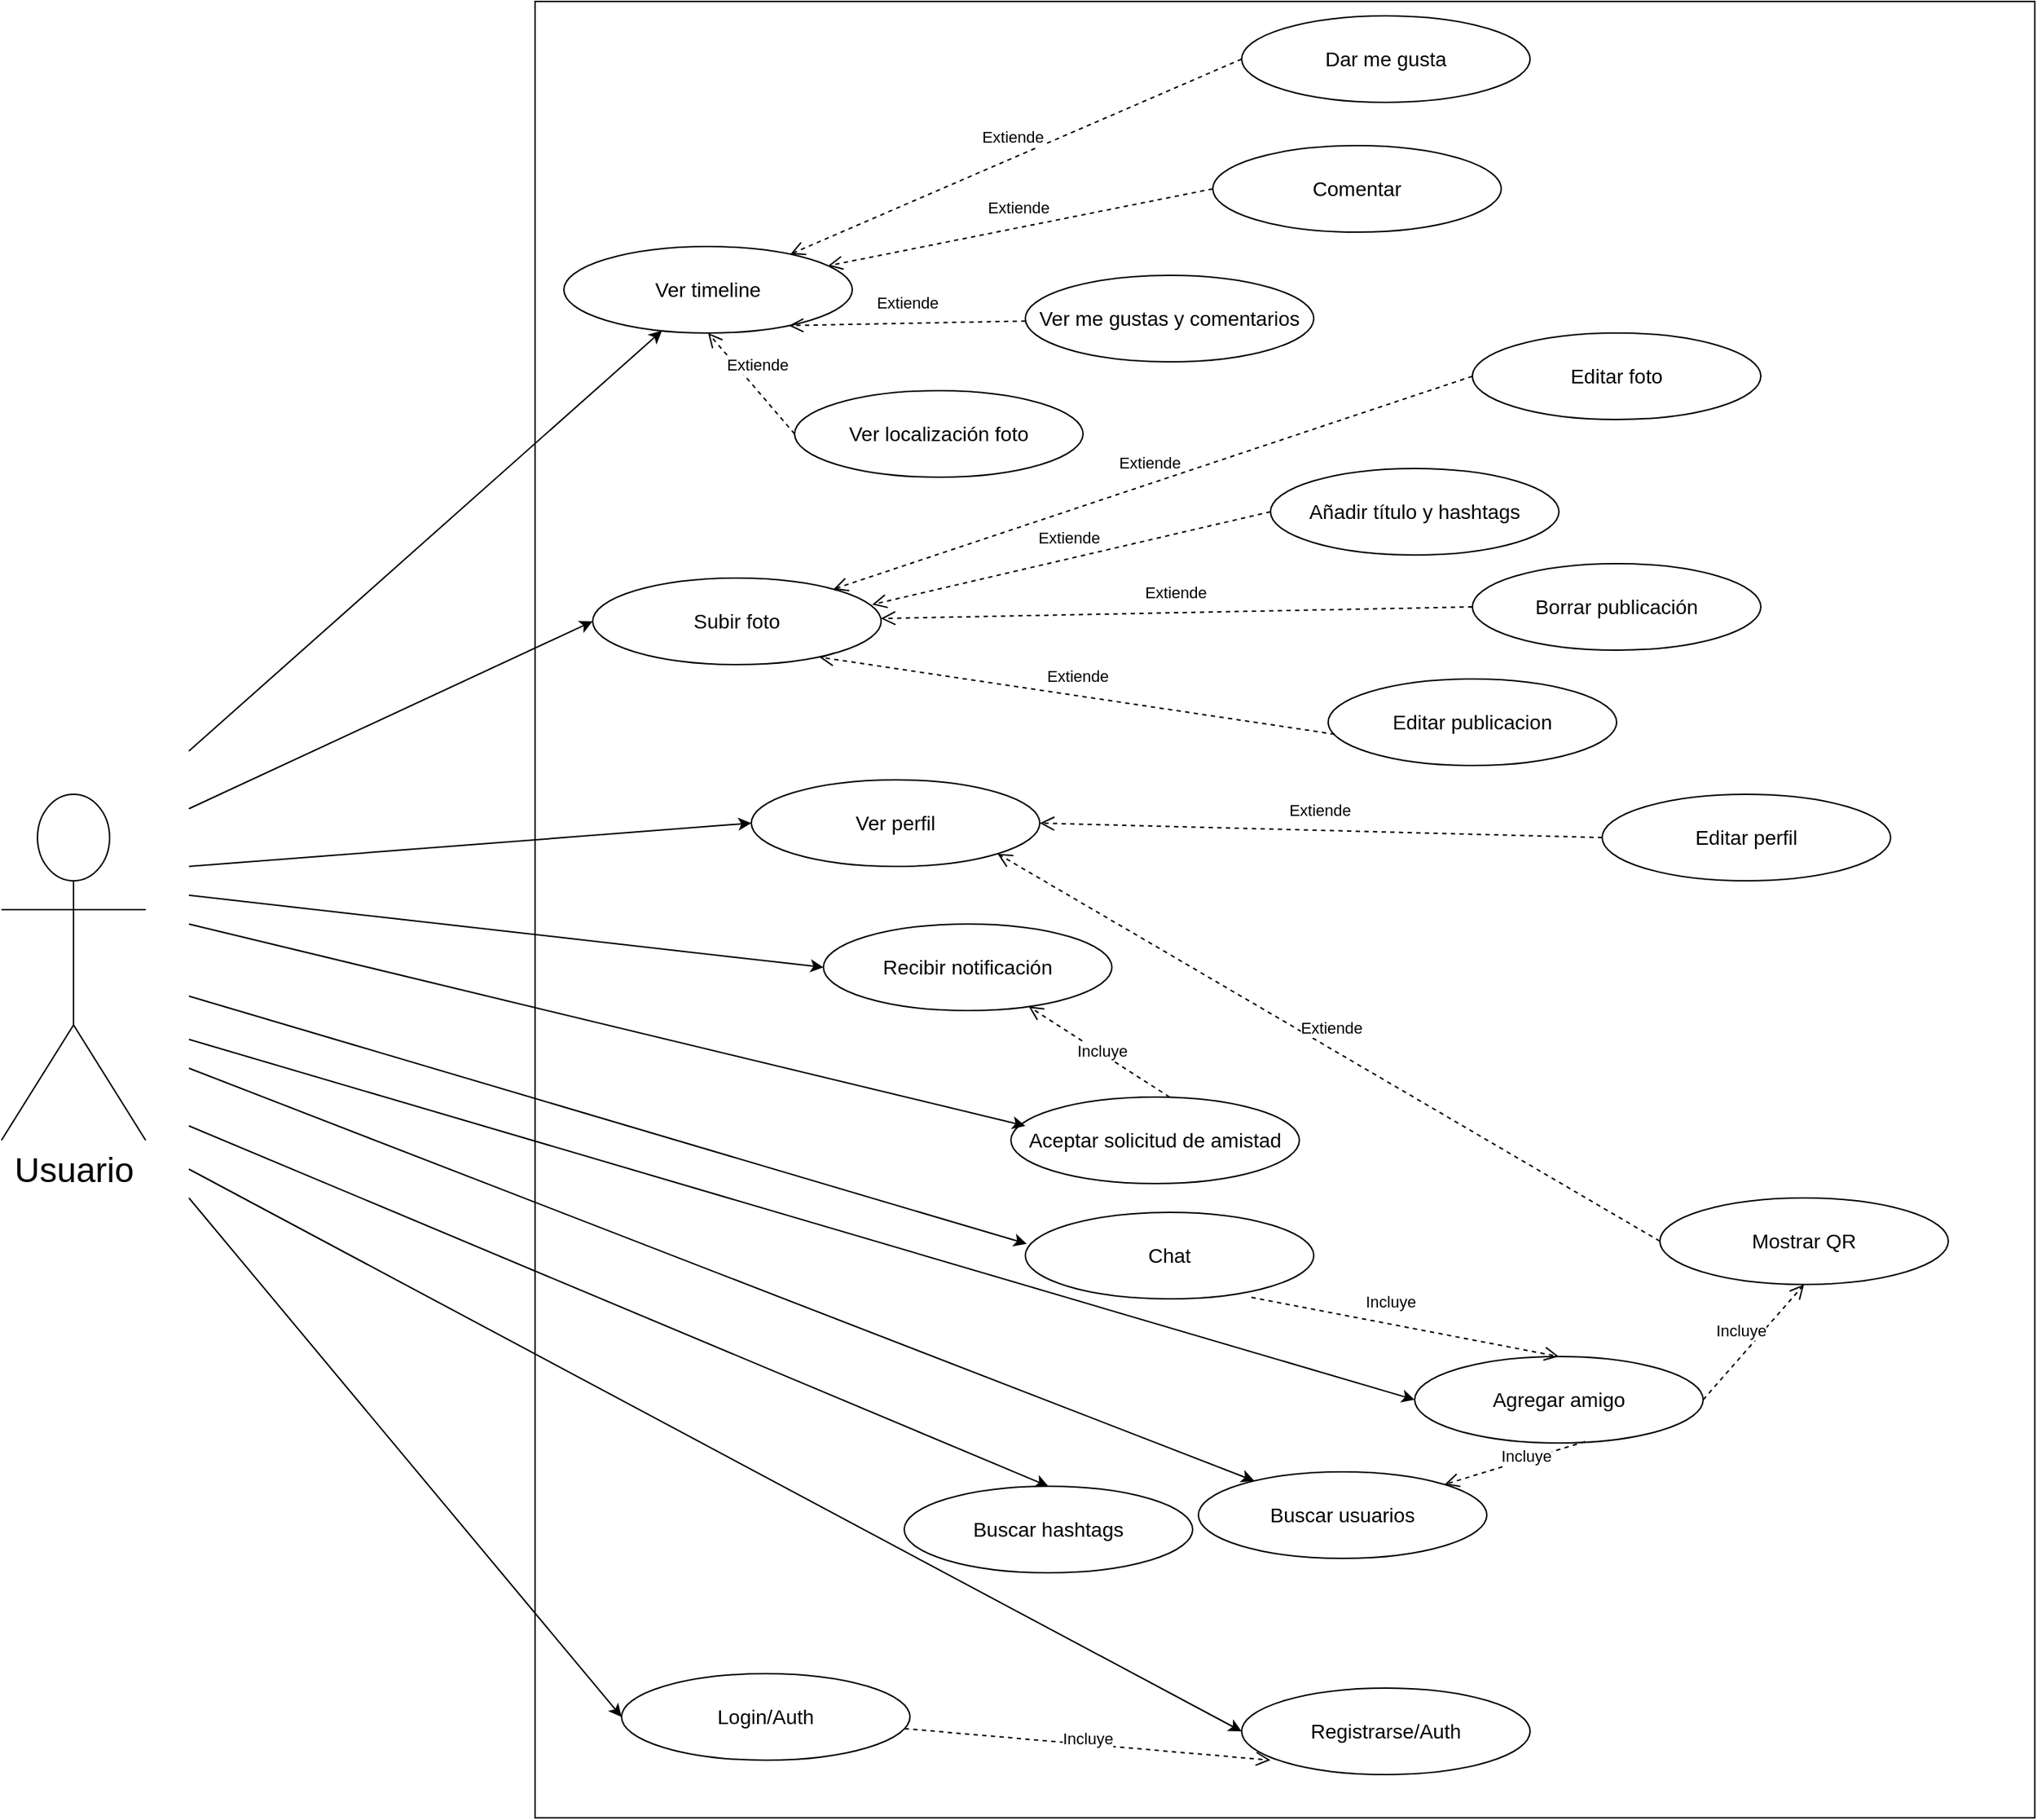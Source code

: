 <mxfile version="12.9.13" type="device"><diagram id="aCigKYo3MWbtAqlPg1q5" name="Page-1"><mxGraphModel dx="4045" dy="1053" grid="1" gridSize="10" guides="1" tooltips="1" connect="1" arrows="1" fold="1" page="1" pageScale="1" pageWidth="1169" pageHeight="827" math="0" shadow="0"><root><mxCell id="0"/><mxCell id="1" parent="0"/><mxCell id="9oPcMuIs_UwL9AAC2TUf-1" value="&lt;font style=&quot;font-size: 24px&quot;&gt;Usuario&lt;/font&gt;" style="shape=umlActor;verticalLabelPosition=bottom;labelBackgroundColor=#ffffff;verticalAlign=top;html=1;outlineConnect=0;" parent="1" vertex="1"><mxGeometry x="-1410" y="640" width="100" height="240" as="geometry"/></mxCell><mxCell id="9oPcMuIs_UwL9AAC2TUf-2" value="" style="rounded=0;whiteSpace=wrap;html=1;" parent="1" vertex="1"><mxGeometry x="-1040" y="90" width="1040" height="1260" as="geometry"/></mxCell><mxCell id="9oPcMuIs_UwL9AAC2TUf-7" value="&lt;font style=&quot;font-size: 14px&quot;&gt;Ver timeline&lt;/font&gt;" style="ellipse;whiteSpace=wrap;html=1;" parent="1" vertex="1"><mxGeometry x="-1020" y="260" width="200" height="60" as="geometry"/></mxCell><mxCell id="9oPcMuIs_UwL9AAC2TUf-10" value="&lt;font style=&quot;font-size: 14px&quot;&gt;Registrarse/Auth&lt;/font&gt;" style="ellipse;whiteSpace=wrap;html=1;" parent="1" vertex="1"><mxGeometry x="-550" y="1260" width="200" height="60" as="geometry"/></mxCell><mxCell id="9oPcMuIs_UwL9AAC2TUf-11" value="&lt;font style=&quot;font-size: 14px&quot;&gt;Login/Auth&lt;/font&gt;" style="ellipse;whiteSpace=wrap;html=1;" parent="1" vertex="1"><mxGeometry x="-980" y="1250" width="200" height="60" as="geometry"/></mxCell><mxCell id="9oPcMuIs_UwL9AAC2TUf-12" value="&lt;font style=&quot;font-size: 14px&quot;&gt;Dar me gusta&lt;/font&gt;" style="ellipse;whiteSpace=wrap;html=1;" parent="1" vertex="1"><mxGeometry x="-550" y="100" width="200" height="60" as="geometry"/></mxCell><mxCell id="9oPcMuIs_UwL9AAC2TUf-13" value="&lt;font style=&quot;font-size: 14px&quot;&gt;Comentar&lt;/font&gt;" style="ellipse;whiteSpace=wrap;html=1;" parent="1" vertex="1"><mxGeometry x="-570" y="190" width="200" height="60" as="geometry"/></mxCell><mxCell id="9oPcMuIs_UwL9AAC2TUf-14" value="&lt;font style=&quot;font-size: 14px&quot;&gt;Ver me gustas y comentarios&lt;/font&gt;" style="ellipse;whiteSpace=wrap;html=1;" parent="1" vertex="1"><mxGeometry x="-700" y="280" width="200" height="60" as="geometry"/></mxCell><mxCell id="9oPcMuIs_UwL9AAC2TUf-15" value="&lt;font style=&quot;font-size: 14px&quot;&gt;Ver localización foto&lt;/font&gt;" style="ellipse;whiteSpace=wrap;html=1;" parent="1" vertex="1"><mxGeometry x="-860" y="360" width="200" height="60" as="geometry"/></mxCell><mxCell id="9oPcMuIs_UwL9AAC2TUf-16" value="&lt;font style=&quot;font-size: 14px&quot;&gt;Subir foto&lt;/font&gt;" style="ellipse;whiteSpace=wrap;html=1;" parent="1" vertex="1"><mxGeometry x="-1000" y="490" width="200" height="60" as="geometry"/></mxCell><mxCell id="9oPcMuIs_UwL9AAC2TUf-17" value="&lt;font style=&quot;font-size: 14px&quot;&gt;Editar foto&lt;/font&gt;" style="ellipse;whiteSpace=wrap;html=1;" parent="1" vertex="1"><mxGeometry x="-390" y="320" width="200" height="60" as="geometry"/></mxCell><mxCell id="9oPcMuIs_UwL9AAC2TUf-18" value="&lt;font style=&quot;font-size: 14px&quot;&gt;Editar publicacion&lt;/font&gt;" style="ellipse;whiteSpace=wrap;html=1;" parent="1" vertex="1"><mxGeometry x="-490" y="560" width="200" height="60" as="geometry"/></mxCell><mxCell id="9oPcMuIs_UwL9AAC2TUf-19" value="&lt;font style=&quot;font-size: 14px&quot;&gt;Borrar publicación&lt;/font&gt;" style="ellipse;whiteSpace=wrap;html=1;" parent="1" vertex="1"><mxGeometry x="-390" y="480" width="200" height="60" as="geometry"/></mxCell><mxCell id="9oPcMuIs_UwL9AAC2TUf-21" style="edgeStyle=orthogonalEdgeStyle;rounded=0;orthogonalLoop=1;jettySize=auto;html=1;exitX=0.5;exitY=1;exitDx=0;exitDy=0;" parent="1" source="9oPcMuIs_UwL9AAC2TUf-19" target="9oPcMuIs_UwL9AAC2TUf-19" edge="1"><mxGeometry relative="1" as="geometry"/></mxCell><mxCell id="9oPcMuIs_UwL9AAC2TUf-22" value="&lt;font style=&quot;font-size: 14px&quot;&gt;Ver perfil&lt;/font&gt;" style="ellipse;whiteSpace=wrap;html=1;" parent="1" vertex="1"><mxGeometry x="-890" y="630" width="200" height="60" as="geometry"/></mxCell><mxCell id="9oPcMuIs_UwL9AAC2TUf-23" value="&lt;font style=&quot;font-size: 14px&quot;&gt;Editar perfil&lt;/font&gt;" style="ellipse;whiteSpace=wrap;html=1;" parent="1" vertex="1"><mxGeometry x="-300" y="640" width="200" height="60" as="geometry"/></mxCell><mxCell id="9oPcMuIs_UwL9AAC2TUf-25" value="&lt;font style=&quot;font-size: 14px&quot;&gt;Mostrar QR&lt;/font&gt;" style="ellipse;whiteSpace=wrap;html=1;" parent="1" vertex="1"><mxGeometry x="-260" y="920" width="200" height="60" as="geometry"/></mxCell><mxCell id="9oPcMuIs_UwL9AAC2TUf-26" value="&lt;font style=&quot;font-size: 14px&quot;&gt;Agregar amigo&lt;/font&gt;" style="ellipse;whiteSpace=wrap;html=1;" parent="1" vertex="1"><mxGeometry x="-430" y="1030" width="200" height="60" as="geometry"/></mxCell><mxCell id="9oPcMuIs_UwL9AAC2TUf-27" value="&lt;font style=&quot;font-size: 14px&quot;&gt;Buscar hashtags&lt;/font&gt;" style="ellipse;whiteSpace=wrap;html=1;" parent="1" vertex="1"><mxGeometry x="-784" y="1120" width="200" height="60" as="geometry"/></mxCell><mxCell id="9oPcMuIs_UwL9AAC2TUf-28" value="&lt;font style=&quot;font-size: 14px&quot;&gt;Buscar usuarios&lt;/font&gt;" style="ellipse;whiteSpace=wrap;html=1;" parent="1" vertex="1"><mxGeometry x="-580" y="1110" width="200" height="60" as="geometry"/></mxCell><mxCell id="9oPcMuIs_UwL9AAC2TUf-29" value="&lt;span style=&quot;font-size: 14px&quot;&gt;Chat&lt;/span&gt;" style="ellipse;whiteSpace=wrap;html=1;" parent="1" vertex="1"><mxGeometry x="-700" y="930" width="200" height="60" as="geometry"/></mxCell><mxCell id="9oPcMuIs_UwL9AAC2TUf-30" value="&lt;font style=&quot;font-size: 14px&quot;&gt;Recibir notificación&lt;/font&gt;" style="ellipse;whiteSpace=wrap;html=1;" parent="1" vertex="1"><mxGeometry x="-840" y="730" width="200" height="60" as="geometry"/></mxCell><mxCell id="9oPcMuIs_UwL9AAC2TUf-31" value="&lt;font style=&quot;font-size: 14px&quot;&gt;Aceptar solicitud de amistad&lt;/font&gt;" style="ellipse;whiteSpace=wrap;html=1;" parent="1" vertex="1"><mxGeometry x="-710" y="850" width="200" height="60" as="geometry"/></mxCell><mxCell id="9oPcMuIs_UwL9AAC2TUf-32" value="&lt;font style=&quot;font-size: 14px&quot;&gt;Añadir título y hashtags&lt;/font&gt;" style="ellipse;whiteSpace=wrap;html=1;" parent="1" vertex="1"><mxGeometry x="-530" y="414" width="200" height="60" as="geometry"/></mxCell><mxCell id="9oPcMuIs_UwL9AAC2TUf-35" value="" style="endArrow=classic;html=1;" parent="1" target="9oPcMuIs_UwL9AAC2TUf-7" edge="1"><mxGeometry width="50" height="50" relative="1" as="geometry"><mxPoint x="-1280" y="610" as="sourcePoint"/><mxPoint x="-1220" y="389" as="targetPoint"/></mxGeometry></mxCell><mxCell id="9oPcMuIs_UwL9AAC2TUf-37" value="Extiende" style="html=1;verticalAlign=bottom;endArrow=open;dashed=1;endSize=8;exitX=0;exitY=0.5;exitDx=0;exitDy=0;" parent="1" source="9oPcMuIs_UwL9AAC2TUf-12" target="9oPcMuIs_UwL9AAC2TUf-7" edge="1"><mxGeometry x="0.005" y="-5" relative="1" as="geometry"><mxPoint x="-630" y="110" as="sourcePoint"/><mxPoint x="-710" y="110" as="targetPoint"/><mxPoint as="offset"/></mxGeometry></mxCell><mxCell id="9oPcMuIs_UwL9AAC2TUf-38" value="Extiende" style="html=1;verticalAlign=bottom;endArrow=open;dashed=1;endSize=8;exitX=0;exitY=0.5;exitDx=0;exitDy=0;" parent="1" source="9oPcMuIs_UwL9AAC2TUf-13" target="9oPcMuIs_UwL9AAC2TUf-7" edge="1"><mxGeometry x="0.005" y="-5" relative="1" as="geometry"><mxPoint x="-620.0" y="200" as="sourcePoint"/><mxPoint x="-875.846" y="269.873" as="targetPoint"/><mxPoint as="offset"/></mxGeometry></mxCell><mxCell id="9oPcMuIs_UwL9AAC2TUf-41" value="Extiende" style="html=1;verticalAlign=bottom;endArrow=open;dashed=1;endSize=8;entryX=0.78;entryY=0.914;entryDx=0;entryDy=0;entryPerimeter=0;" parent="1" source="9oPcMuIs_UwL9AAC2TUf-14" target="9oPcMuIs_UwL9AAC2TUf-7" edge="1"><mxGeometry x="0.005" y="-5" relative="1" as="geometry"><mxPoint x="-639.55" y="266.42" as="sourcePoint"/><mxPoint x="-870.0" y="273.576" as="targetPoint"/><mxPoint as="offset"/></mxGeometry></mxCell><mxCell id="9oPcMuIs_UwL9AAC2TUf-42" value="Extiende" style="html=1;verticalAlign=bottom;endArrow=open;dashed=1;endSize=8;exitX=0;exitY=0.5;exitDx=0;exitDy=0;entryX=0.5;entryY=1;entryDx=0;entryDy=0;" parent="1" source="9oPcMuIs_UwL9AAC2TUf-15" target="9oPcMuIs_UwL9AAC2TUf-7" edge="1"><mxGeometry x="0.005" y="-5" relative="1" as="geometry"><mxPoint x="-619.55" y="316.42" as="sourcePoint"/><mxPoint x="-850.0" y="323.576" as="targetPoint"/><mxPoint as="offset"/></mxGeometry></mxCell><mxCell id="9oPcMuIs_UwL9AAC2TUf-43" value="" style="endArrow=classic;html=1;entryX=0;entryY=0.5;entryDx=0;entryDy=0;" parent="1" target="9oPcMuIs_UwL9AAC2TUf-10" edge="1"><mxGeometry width="50" height="50" relative="1" as="geometry"><mxPoint x="-1280" y="900" as="sourcePoint"/><mxPoint x="-918.735" y="218.735" as="targetPoint"/></mxGeometry></mxCell><mxCell id="9oPcMuIs_UwL9AAC2TUf-44" value="" style="endArrow=classic;html=1;entryX=0;entryY=0.5;entryDx=0;entryDy=0;" parent="1" target="9oPcMuIs_UwL9AAC2TUf-11" edge="1"><mxGeometry width="50" height="50" relative="1" as="geometry"><mxPoint x="-1280" y="920" as="sourcePoint"/><mxPoint x="-890.0" y="1045" as="targetPoint"/></mxGeometry></mxCell><mxCell id="9oPcMuIs_UwL9AAC2TUf-45" value="Incluye" style="html=1;verticalAlign=bottom;endArrow=open;dashed=1;endSize=8;entryX=0.1;entryY=0.833;entryDx=0;entryDy=0;entryPerimeter=0;" parent="1" source="9oPcMuIs_UwL9AAC2TUf-11" target="9oPcMuIs_UwL9AAC2TUf-10" edge="1"><mxGeometry x="0.005" y="-5" relative="1" as="geometry"><mxPoint x="-400.0" y="1090.0" as="sourcePoint"/><mxPoint x="-670.0" y="980" as="targetPoint"/><mxPoint as="offset"/></mxGeometry></mxCell><mxCell id="9oPcMuIs_UwL9AAC2TUf-46" value="" style="endArrow=classic;html=1;entryX=0;entryY=0.5;entryDx=0;entryDy=0;" parent="1" target="9oPcMuIs_UwL9AAC2TUf-16" edge="1"><mxGeometry width="50" height="50" relative="1" as="geometry"><mxPoint x="-1280" y="650" as="sourcePoint"/><mxPoint x="-900" y="920" as="targetPoint"/></mxGeometry></mxCell><mxCell id="9oPcMuIs_UwL9AAC2TUf-47" value="Extiende" style="html=1;verticalAlign=bottom;endArrow=open;dashed=1;endSize=8;exitX=0;exitY=0.5;exitDx=0;exitDy=0;" parent="1" source="9oPcMuIs_UwL9AAC2TUf-17" target="9oPcMuIs_UwL9AAC2TUf-16" edge="1"><mxGeometry x="0.005" y="-5" relative="1" as="geometry"><mxPoint x="-710" y="414.0" as="sourcePoint"/><mxPoint x="-980" y="304.0" as="targetPoint"/><mxPoint as="offset"/></mxGeometry></mxCell><mxCell id="9oPcMuIs_UwL9AAC2TUf-48" value="Extiende" style="html=1;verticalAlign=bottom;endArrow=open;dashed=1;endSize=8;exitX=0;exitY=0.5;exitDx=0;exitDy=0;entryX=0.969;entryY=0.306;entryDx=0;entryDy=0;entryPerimeter=0;" parent="1" source="9oPcMuIs_UwL9AAC2TUf-32" target="9oPcMuIs_UwL9AAC2TUf-16" edge="1"><mxGeometry x="0.005" y="-5" relative="1" as="geometry"><mxPoint x="-675" y="420.0" as="sourcePoint"/><mxPoint x="-839.371" y="504.129" as="targetPoint"/><mxPoint as="offset"/></mxGeometry></mxCell><mxCell id="9oPcMuIs_UwL9AAC2TUf-49" value="Extiende" style="html=1;verticalAlign=bottom;endArrow=open;dashed=1;endSize=8;exitX=0;exitY=0.5;exitDx=0;exitDy=0;exitPerimeter=0;" parent="1" source="9oPcMuIs_UwL9AAC2TUf-19" target="9oPcMuIs_UwL9AAC2TUf-16" edge="1"><mxGeometry x="0.005" y="-5" relative="1" as="geometry"><mxPoint x="-685" y="555.87" as="sourcePoint"/><mxPoint x="-849.371" y="639.999" as="targetPoint"/><mxPoint as="offset"/></mxGeometry></mxCell><mxCell id="9oPcMuIs_UwL9AAC2TUf-50" value="Extiende" style="html=1;verticalAlign=bottom;endArrow=open;dashed=1;endSize=8;exitX=0.023;exitY=0.639;exitDx=0;exitDy=0;exitPerimeter=0;entryX=0.786;entryY=0.914;entryDx=0;entryDy=0;entryPerimeter=0;" parent="1" source="9oPcMuIs_UwL9AAC2TUf-18" target="9oPcMuIs_UwL9AAC2TUf-16" edge="1"><mxGeometry x="0.005" y="-5" relative="1" as="geometry"><mxPoint x="-705.63" y="615.87" as="sourcePoint"/><mxPoint x="-870.001" y="699.999" as="targetPoint"/><mxPoint as="offset"/></mxGeometry></mxCell><mxCell id="9oPcMuIs_UwL9AAC2TUf-52" value="" style="endArrow=classic;html=1;entryX=0;entryY=0.5;entryDx=0;entryDy=0;" parent="1" target="9oPcMuIs_UwL9AAC2TUf-22" edge="1"><mxGeometry width="50" height="50" relative="1" as="geometry"><mxPoint x="-1280" y="690" as="sourcePoint"/><mxPoint x="-910" y="1110" as="targetPoint"/></mxGeometry></mxCell><mxCell id="9oPcMuIs_UwL9AAC2TUf-53" value="Extiende" style="html=1;verticalAlign=bottom;endArrow=open;dashed=1;endSize=8;exitX=0;exitY=0.5;exitDx=0;exitDy=0;entryX=1;entryY=0.5;entryDx=0;entryDy=0;" parent="1" source="9oPcMuIs_UwL9AAC2TUf-23" target="9oPcMuIs_UwL9AAC2TUf-22" edge="1"><mxGeometry x="0.005" y="-5" relative="1" as="geometry"><mxPoint x="-343.8" y="710.0" as="sourcePoint"/><mxPoint x="-480" y="739" as="targetPoint"/><mxPoint as="offset"/></mxGeometry></mxCell><mxCell id="9oPcMuIs_UwL9AAC2TUf-54" value="Extiende" style="html=1;verticalAlign=bottom;endArrow=open;dashed=1;endSize=8;exitX=0;exitY=0.5;exitDx=0;exitDy=0;entryX=1;entryY=1;entryDx=0;entryDy=0;" parent="1" source="9oPcMuIs_UwL9AAC2TUf-25" target="9oPcMuIs_UwL9AAC2TUf-22" edge="1"><mxGeometry x="0.005" y="-5" relative="1" as="geometry"><mxPoint x="-290" y="827.0" as="sourcePoint"/><mxPoint x="-470" y="896.0" as="targetPoint"/><mxPoint as="offset"/></mxGeometry></mxCell><mxCell id="9oPcMuIs_UwL9AAC2TUf-55" value="" style="endArrow=classic;html=1;entryX=0;entryY=0.5;entryDx=0;entryDy=0;" parent="1" target="9oPcMuIs_UwL9AAC2TUf-30" edge="1"><mxGeometry width="50" height="50" relative="1" as="geometry"><mxPoint x="-1280" y="710" as="sourcePoint"/><mxPoint x="-680.0" y="810.0" as="targetPoint"/></mxGeometry></mxCell><mxCell id="9oPcMuIs_UwL9AAC2TUf-56" value="" style="endArrow=classic;html=1;entryX=0.05;entryY=0.333;entryDx=0;entryDy=0;entryPerimeter=0;" parent="1" target="9oPcMuIs_UwL9AAC2TUf-31" edge="1"><mxGeometry width="50" height="50" relative="1" as="geometry"><mxPoint x="-1280" y="730" as="sourcePoint"/><mxPoint x="-700.0" y="870" as="targetPoint"/></mxGeometry></mxCell><mxCell id="9oPcMuIs_UwL9AAC2TUf-57" value="Incluye" style="html=1;verticalAlign=bottom;endArrow=open;dashed=1;endSize=8;exitX=0.55;exitY=0;exitDx=0;exitDy=0;exitPerimeter=0;" parent="1" source="9oPcMuIs_UwL9AAC2TUf-31" target="9oPcMuIs_UwL9AAC2TUf-30" edge="1"><mxGeometry x="-0.113" y="6" relative="1" as="geometry"><mxPoint x="-480.0" y="1058.79" as="sourcePoint"/><mxPoint x="-719.289" y="880.003" as="targetPoint"/><mxPoint as="offset"/></mxGeometry></mxCell><mxCell id="9oPcMuIs_UwL9AAC2TUf-58" value="" style="endArrow=classic;html=1;entryX=0.005;entryY=0.364;entryDx=0;entryDy=0;entryPerimeter=0;" parent="1" target="9oPcMuIs_UwL9AAC2TUf-29" edge="1"><mxGeometry width="50" height="50" relative="1" as="geometry"><mxPoint x="-1280" y="780" as="sourcePoint"/><mxPoint x="-940" y="919.98" as="targetPoint"/></mxGeometry></mxCell><mxCell id="9oPcMuIs_UwL9AAC2TUf-59" value="" style="endArrow=classic;html=1;entryX=0;entryY=0.5;entryDx=0;entryDy=0;" parent="1" target="9oPcMuIs_UwL9AAC2TUf-26" edge="1"><mxGeometry width="50" height="50" relative="1" as="geometry"><mxPoint x="-1280" y="810" as="sourcePoint"/><mxPoint x="-730.0" y="1101.84" as="targetPoint"/></mxGeometry></mxCell><mxCell id="9oPcMuIs_UwL9AAC2TUf-60" value="Incluye" style="html=1;verticalAlign=bottom;endArrow=open;dashed=1;endSize=8;exitX=1;exitY=0.5;exitDx=0;exitDy=0;entryX=0.5;entryY=1;entryDx=0;entryDy=0;" parent="1" source="9oPcMuIs_UwL9AAC2TUf-26" target="9oPcMuIs_UwL9AAC2TUf-25" edge="1"><mxGeometry x="-0.113" y="6" relative="1" as="geometry"><mxPoint x="-378.73" y="1041.27" as="sourcePoint"/><mxPoint x="-439.995" y="980.005" as="targetPoint"/><mxPoint as="offset"/></mxGeometry></mxCell><mxCell id="9oPcMuIs_UwL9AAC2TUf-61" value="Incluye" style="html=1;verticalAlign=bottom;endArrow=open;dashed=1;endSize=8;exitX=0.591;exitY=0.983;exitDx=0;exitDy=0;entryX=1;entryY=0;entryDx=0;entryDy=0;exitPerimeter=0;" parent="1" source="9oPcMuIs_UwL9AAC2TUf-26" target="9oPcMuIs_UwL9AAC2TUf-28" edge="1"><mxGeometry x="-0.113" y="6" relative="1" as="geometry"><mxPoint x="-360.0" y="1220" as="sourcePoint"/><mxPoint x="-150" y="1110" as="targetPoint"/><mxPoint as="offset"/></mxGeometry></mxCell><mxCell id="9oPcMuIs_UwL9AAC2TUf-62" value="Incluye" style="html=1;verticalAlign=bottom;endArrow=open;dashed=1;endSize=8;exitX=0.784;exitY=0.983;exitDx=0;exitDy=0;entryX=0.5;entryY=0;entryDx=0;entryDy=0;exitPerimeter=0;" parent="1" source="9oPcMuIs_UwL9AAC2TUf-29" target="9oPcMuIs_UwL9AAC2TUf-26" edge="1"><mxGeometry x="-0.113" y="6" relative="1" as="geometry"><mxPoint x="-540" y="1000" as="sourcePoint"/><mxPoint x="-350" y="890" as="targetPoint"/><mxPoint as="offset"/></mxGeometry></mxCell><mxCell id="9oPcMuIs_UwL9AAC2TUf-64" value="" style="endArrow=classic;html=1;" parent="1" target="9oPcMuIs_UwL9AAC2TUf-28" edge="1"><mxGeometry width="50" height="50" relative="1" as="geometry"><mxPoint x="-1280" y="830" as="sourcePoint"/><mxPoint x="-550" y="1140" as="targetPoint"/></mxGeometry></mxCell><mxCell id="9oPcMuIs_UwL9AAC2TUf-65" value="" style="endArrow=classic;html=1;entryX=0.5;entryY=0;entryDx=0;entryDy=0;" parent="1" target="9oPcMuIs_UwL9AAC2TUf-27" edge="1"><mxGeometry width="50" height="50" relative="1" as="geometry"><mxPoint x="-1280" y="870" as="sourcePoint"/><mxPoint x="-558.393" y="1273.299" as="targetPoint"/></mxGeometry></mxCell><mxCell id="9oPcMuIs_UwL9AAC2TUf-70" style="edgeStyle=orthogonalEdgeStyle;rounded=0;orthogonalLoop=1;jettySize=auto;html=1;exitX=0.5;exitY=1;exitDx=0;exitDy=0;" parent="1" source="9oPcMuIs_UwL9AAC2TUf-11" target="9oPcMuIs_UwL9AAC2TUf-11" edge="1"><mxGeometry relative="1" as="geometry"/></mxCell></root></mxGraphModel></diagram></mxfile>
